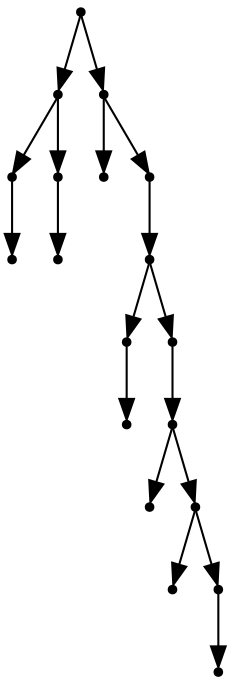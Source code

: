 digraph {
  18 [shape=point];
  4 [shape=point];
  1 [shape=point];
  0 [shape=point];
  3 [shape=point];
  2 [shape=point];
  17 [shape=point];
  5 [shape=point];
  16 [shape=point];
  15 [shape=point];
  7 [shape=point];
  6 [shape=point];
  14 [shape=point];
  13 [shape=point];
  8 [shape=point];
  12 [shape=point];
  9 [shape=point];
  11 [shape=point];
  10 [shape=point];
18 -> 4;
4 -> 1;
1 -> 0;
4 -> 3;
3 -> 2;
18 -> 17;
17 -> 5;
17 -> 16;
16 -> 15;
15 -> 7;
7 -> 6;
15 -> 14;
14 -> 13;
13 -> 8;
13 -> 12;
12 -> 9;
12 -> 11;
11 -> 10;
}
